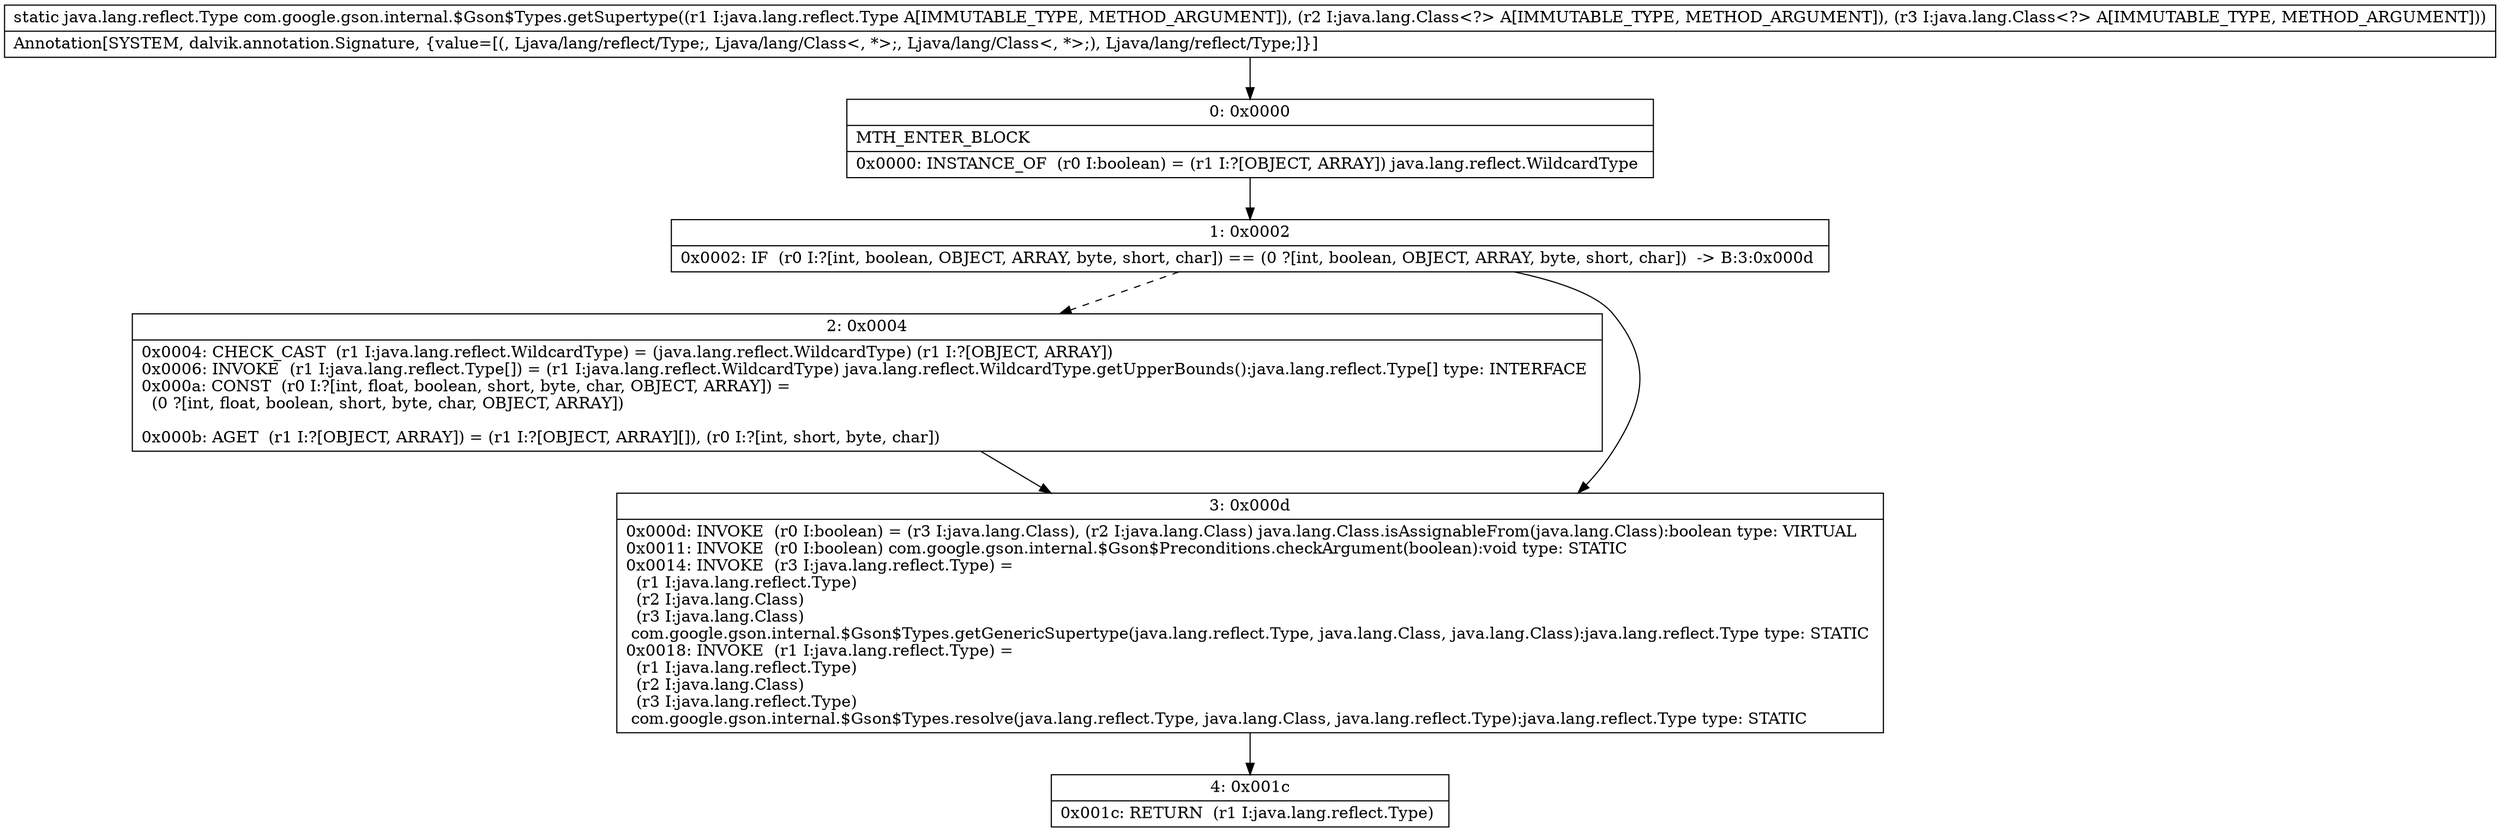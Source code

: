 digraph "CFG forcom.google.gson.internal.$Gson$Types.getSupertype(Ljava\/lang\/reflect\/Type;Ljava\/lang\/Class;Ljava\/lang\/Class;)Ljava\/lang\/reflect\/Type;" {
Node_0 [shape=record,label="{0\:\ 0x0000|MTH_ENTER_BLOCK\l|0x0000: INSTANCE_OF  (r0 I:boolean) = (r1 I:?[OBJECT, ARRAY]) java.lang.reflect.WildcardType \l}"];
Node_1 [shape=record,label="{1\:\ 0x0002|0x0002: IF  (r0 I:?[int, boolean, OBJECT, ARRAY, byte, short, char]) == (0 ?[int, boolean, OBJECT, ARRAY, byte, short, char])  \-\> B:3:0x000d \l}"];
Node_2 [shape=record,label="{2\:\ 0x0004|0x0004: CHECK_CAST  (r1 I:java.lang.reflect.WildcardType) = (java.lang.reflect.WildcardType) (r1 I:?[OBJECT, ARRAY]) \l0x0006: INVOKE  (r1 I:java.lang.reflect.Type[]) = (r1 I:java.lang.reflect.WildcardType) java.lang.reflect.WildcardType.getUpperBounds():java.lang.reflect.Type[] type: INTERFACE \l0x000a: CONST  (r0 I:?[int, float, boolean, short, byte, char, OBJECT, ARRAY]) = \l  (0 ?[int, float, boolean, short, byte, char, OBJECT, ARRAY])\l \l0x000b: AGET  (r1 I:?[OBJECT, ARRAY]) = (r1 I:?[OBJECT, ARRAY][]), (r0 I:?[int, short, byte, char]) \l}"];
Node_3 [shape=record,label="{3\:\ 0x000d|0x000d: INVOKE  (r0 I:boolean) = (r3 I:java.lang.Class), (r2 I:java.lang.Class) java.lang.Class.isAssignableFrom(java.lang.Class):boolean type: VIRTUAL \l0x0011: INVOKE  (r0 I:boolean) com.google.gson.internal.$Gson$Preconditions.checkArgument(boolean):void type: STATIC \l0x0014: INVOKE  (r3 I:java.lang.reflect.Type) = \l  (r1 I:java.lang.reflect.Type)\l  (r2 I:java.lang.Class)\l  (r3 I:java.lang.Class)\l com.google.gson.internal.$Gson$Types.getGenericSupertype(java.lang.reflect.Type, java.lang.Class, java.lang.Class):java.lang.reflect.Type type: STATIC \l0x0018: INVOKE  (r1 I:java.lang.reflect.Type) = \l  (r1 I:java.lang.reflect.Type)\l  (r2 I:java.lang.Class)\l  (r3 I:java.lang.reflect.Type)\l com.google.gson.internal.$Gson$Types.resolve(java.lang.reflect.Type, java.lang.Class, java.lang.reflect.Type):java.lang.reflect.Type type: STATIC \l}"];
Node_4 [shape=record,label="{4\:\ 0x001c|0x001c: RETURN  (r1 I:java.lang.reflect.Type) \l}"];
MethodNode[shape=record,label="{static java.lang.reflect.Type com.google.gson.internal.$Gson$Types.getSupertype((r1 I:java.lang.reflect.Type A[IMMUTABLE_TYPE, METHOD_ARGUMENT]), (r2 I:java.lang.Class\<?\> A[IMMUTABLE_TYPE, METHOD_ARGUMENT]), (r3 I:java.lang.Class\<?\> A[IMMUTABLE_TYPE, METHOD_ARGUMENT]))  | Annotation[SYSTEM, dalvik.annotation.Signature, \{value=[(, Ljava\/lang\/reflect\/Type;, Ljava\/lang\/Class\<, *\>;, Ljava\/lang\/Class\<, *\>;), Ljava\/lang\/reflect\/Type;]\}]\l}"];
MethodNode -> Node_0;
Node_0 -> Node_1;
Node_1 -> Node_2[style=dashed];
Node_1 -> Node_3;
Node_2 -> Node_3;
Node_3 -> Node_4;
}

